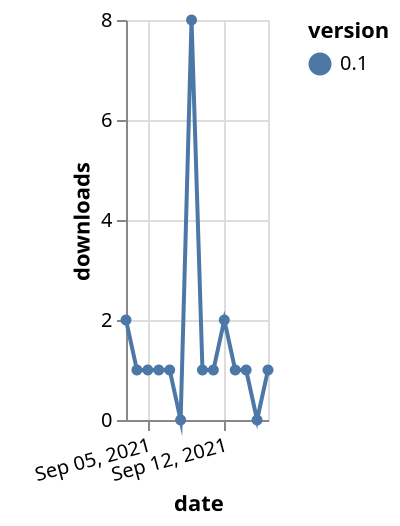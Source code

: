 {"$schema": "https://vega.github.io/schema/vega-lite/v5.json", "description": "A simple bar chart with embedded data.", "data": {"values": [{"date": "2021-09-03", "total": 504, "delta": 2, "version": "0.1"}, {"date": "2021-09-04", "total": 505, "delta": 1, "version": "0.1"}, {"date": "2021-09-05", "total": 506, "delta": 1, "version": "0.1"}, {"date": "2021-09-06", "total": 507, "delta": 1, "version": "0.1"}, {"date": "2021-09-07", "total": 508, "delta": 1, "version": "0.1"}, {"date": "2021-09-08", "total": 508, "delta": 0, "version": "0.1"}, {"date": "2021-09-09", "total": 516, "delta": 8, "version": "0.1"}, {"date": "2021-09-10", "total": 517, "delta": 1, "version": "0.1"}, {"date": "2021-09-11", "total": 518, "delta": 1, "version": "0.1"}, {"date": "2021-09-12", "total": 520, "delta": 2, "version": "0.1"}, {"date": "2021-09-13", "total": 521, "delta": 1, "version": "0.1"}, {"date": "2021-09-14", "total": 522, "delta": 1, "version": "0.1"}, {"date": "2021-09-15", "total": 522, "delta": 0, "version": "0.1"}, {"date": "2021-09-16", "total": 523, "delta": 1, "version": "0.1"}]}, "width": "container", "mark": {"type": "line", "point": {"filled": true}}, "encoding": {"x": {"field": "date", "type": "temporal", "timeUnit": "yearmonthdate", "title": "date", "axis": {"labelAngle": -15}}, "y": {"field": "delta", "type": "quantitative", "title": "downloads"}, "color": {"field": "version", "type": "nominal"}, "tooltip": {"field": "delta"}}}